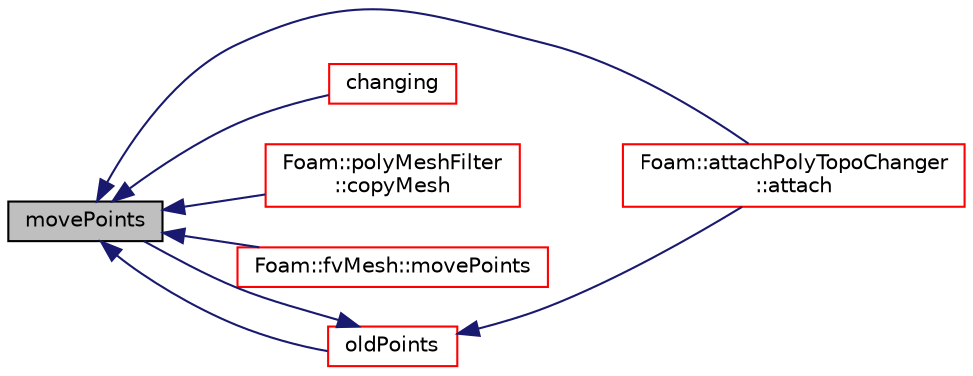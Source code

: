 digraph "movePoints"
{
  bgcolor="transparent";
  edge [fontname="Helvetica",fontsize="10",labelfontname="Helvetica",labelfontsize="10"];
  node [fontname="Helvetica",fontsize="10",shape=record];
  rankdir="LR";
  Node1 [label="movePoints",height=0.2,width=0.4,color="black", fillcolor="grey75", style="filled", fontcolor="black"];
  Node1 -> Node2 [dir="back",color="midnightblue",fontsize="10",style="solid",fontname="Helvetica"];
  Node2 [label="Foam::attachPolyTopoChanger\l::attach",height=0.2,width=0.4,color="red",URL="$a00082.html#a655f9a7493e609affecc9d220fb2a843",tooltip="Attach mesh. By default filter out empty patches. "];
  Node1 -> Node3 [dir="back",color="midnightblue",fontsize="10",style="solid",fontname="Helvetica"];
  Node3 [label="changing",height=0.2,width=0.4,color="red",URL="$a01961.html#a1585dc06b64657eac31abd0e385b0e2c",tooltip="Is mesh changing (topology changing and/or moving) "];
  Node1 -> Node4 [dir="back",color="midnightblue",fontsize="10",style="solid",fontname="Helvetica"];
  Node4 [label="Foam::polyMeshFilter\l::copyMesh",height=0.2,width=0.4,color="red",URL="$a01963.html#a6d46f578539dd45f89a6ea89738c75b5",tooltip="Return a copy of an fvMesh. "];
  Node1 -> Node5 [dir="back",color="midnightblue",fontsize="10",style="solid",fontname="Helvetica"];
  Node5 [label="Foam::fvMesh::movePoints",height=0.2,width=0.4,color="red",URL="$a00892.html#a3693c648bea2e99054cbbb75d4bf4e4d",tooltip="Move points, returns volumes swept by faces in motion. "];
  Node1 -> Node6 [dir="back",color="midnightblue",fontsize="10",style="solid",fontname="Helvetica"];
  Node6 [label="oldPoints",height=0.2,width=0.4,color="red",URL="$a01961.html#aeda8ddd9e2f395926055a900108e6692",tooltip="Return old points for mesh motion. "];
  Node6 -> Node2 [dir="back",color="midnightblue",fontsize="10",style="solid",fontname="Helvetica"];
  Node6 -> Node1 [dir="back",color="midnightblue",fontsize="10",style="solid",fontname="Helvetica"];
}
